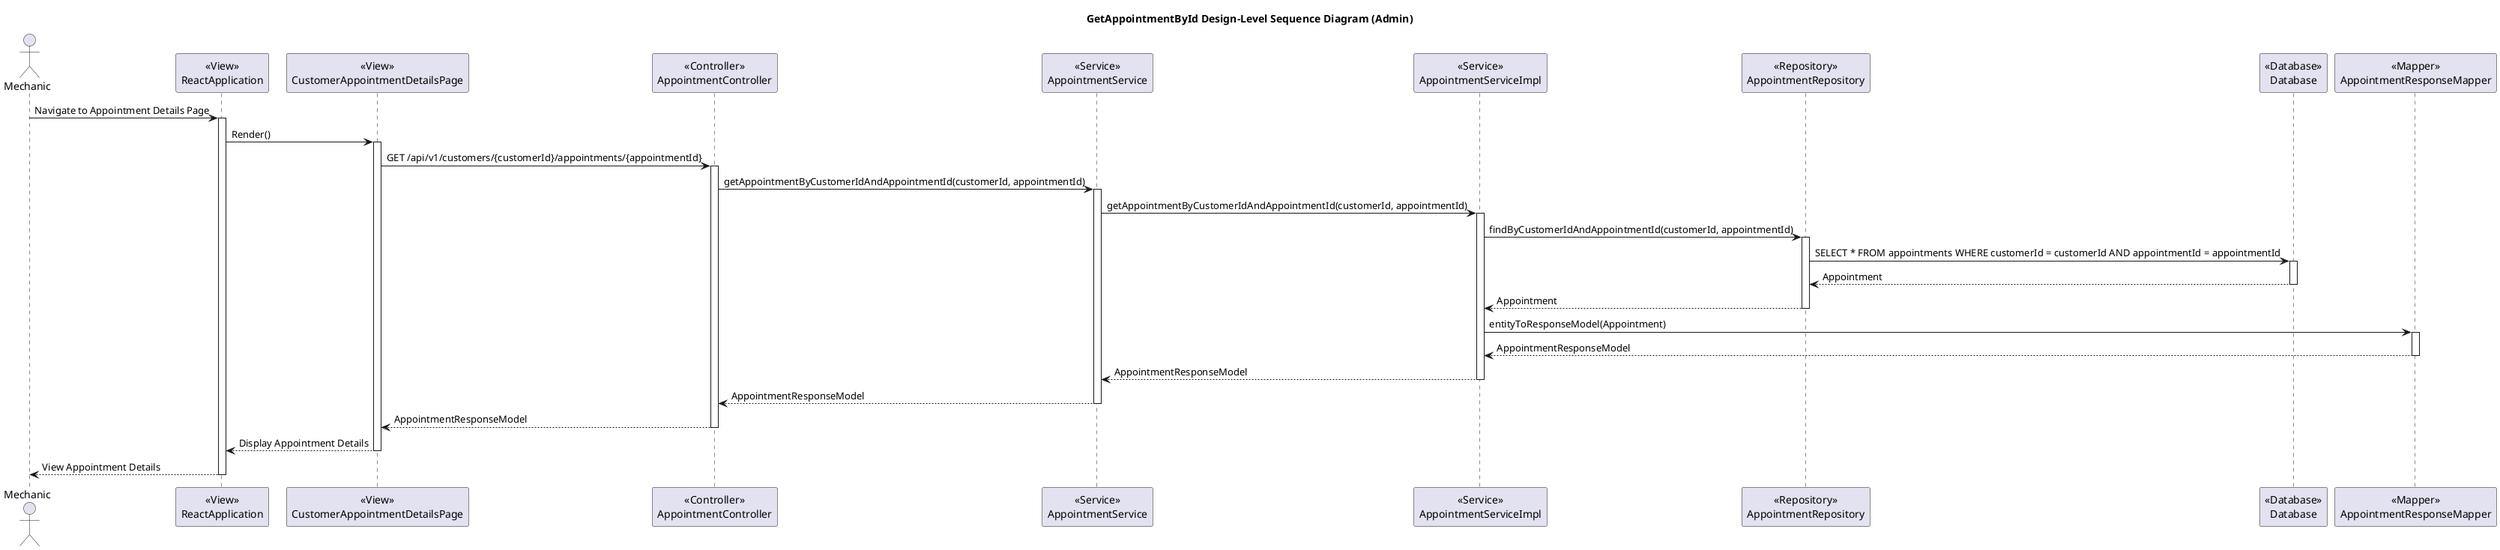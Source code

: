 @startuml
title GetAppointmentById Design-Level Sequence Diagram (Admin)

actor Mechanic

participant ReactApplication as "<<View>>\nReactApplication"
participant CustomerAppointmentDetailsPage as "<<View>>\nCustomerAppointmentDetailsPage"
participant AppointmentController as "<<Controller>>\nAppointmentController"
participant AppointmentService as "<<Service>>\nAppointmentService"
participant AppointmentServiceImpl as "<<Service>>\nAppointmentServiceImpl"
participant AppointmentRepository as "<<Repository>>\nAppointmentRepository"
participant Database as "<<Database>>\nDatabase"
participant AppointmentResponseMapper as "<<Mapper>>\nAppointmentResponseMapper"

Mechanic -> ReactApplication: Navigate to Appointment Details Page
activate ReactApplication

ReactApplication -> CustomerAppointmentDetailsPage: Render()
activate CustomerAppointmentDetailsPage

CustomerAppointmentDetailsPage -> AppointmentController: GET /api/v1/customers/{customerId}/appointments/{appointmentId}
activate AppointmentController

AppointmentController -> AppointmentService: getAppointmentByCustomerIdAndAppointmentId(customerId, appointmentId)
activate AppointmentService

AppointmentService -> AppointmentServiceImpl: getAppointmentByCustomerIdAndAppointmentId(customerId, appointmentId)
activate AppointmentServiceImpl

AppointmentServiceImpl -> AppointmentRepository: findByCustomerIdAndAppointmentId(customerId, appointmentId)
activate AppointmentRepository

AppointmentRepository -> Database: SELECT * FROM appointments WHERE customerId = customerId AND appointmentId = appointmentId
activate Database

Database --> AppointmentRepository: Appointment
deactivate Database

AppointmentRepository --> AppointmentServiceImpl: Appointment
deactivate AppointmentRepository

AppointmentServiceImpl -> AppointmentResponseMapper: entityToResponseModel(Appointment)
activate AppointmentResponseMapper

AppointmentResponseMapper --> AppointmentServiceImpl: AppointmentResponseModel
deactivate AppointmentResponseMapper

AppointmentServiceImpl --> AppointmentService: AppointmentResponseModel
deactivate AppointmentServiceImpl

AppointmentService --> AppointmentController: AppointmentResponseModel
deactivate AppointmentService

AppointmentController --> CustomerAppointmentDetailsPage: AppointmentResponseModel
deactivate AppointmentController

CustomerAppointmentDetailsPage --> ReactApplication: Display Appointment Details
deactivate CustomerAppointmentDetailsPage

ReactApplication --> Mechanic: View Appointment Details
deactivate ReactApplication

@enduml
